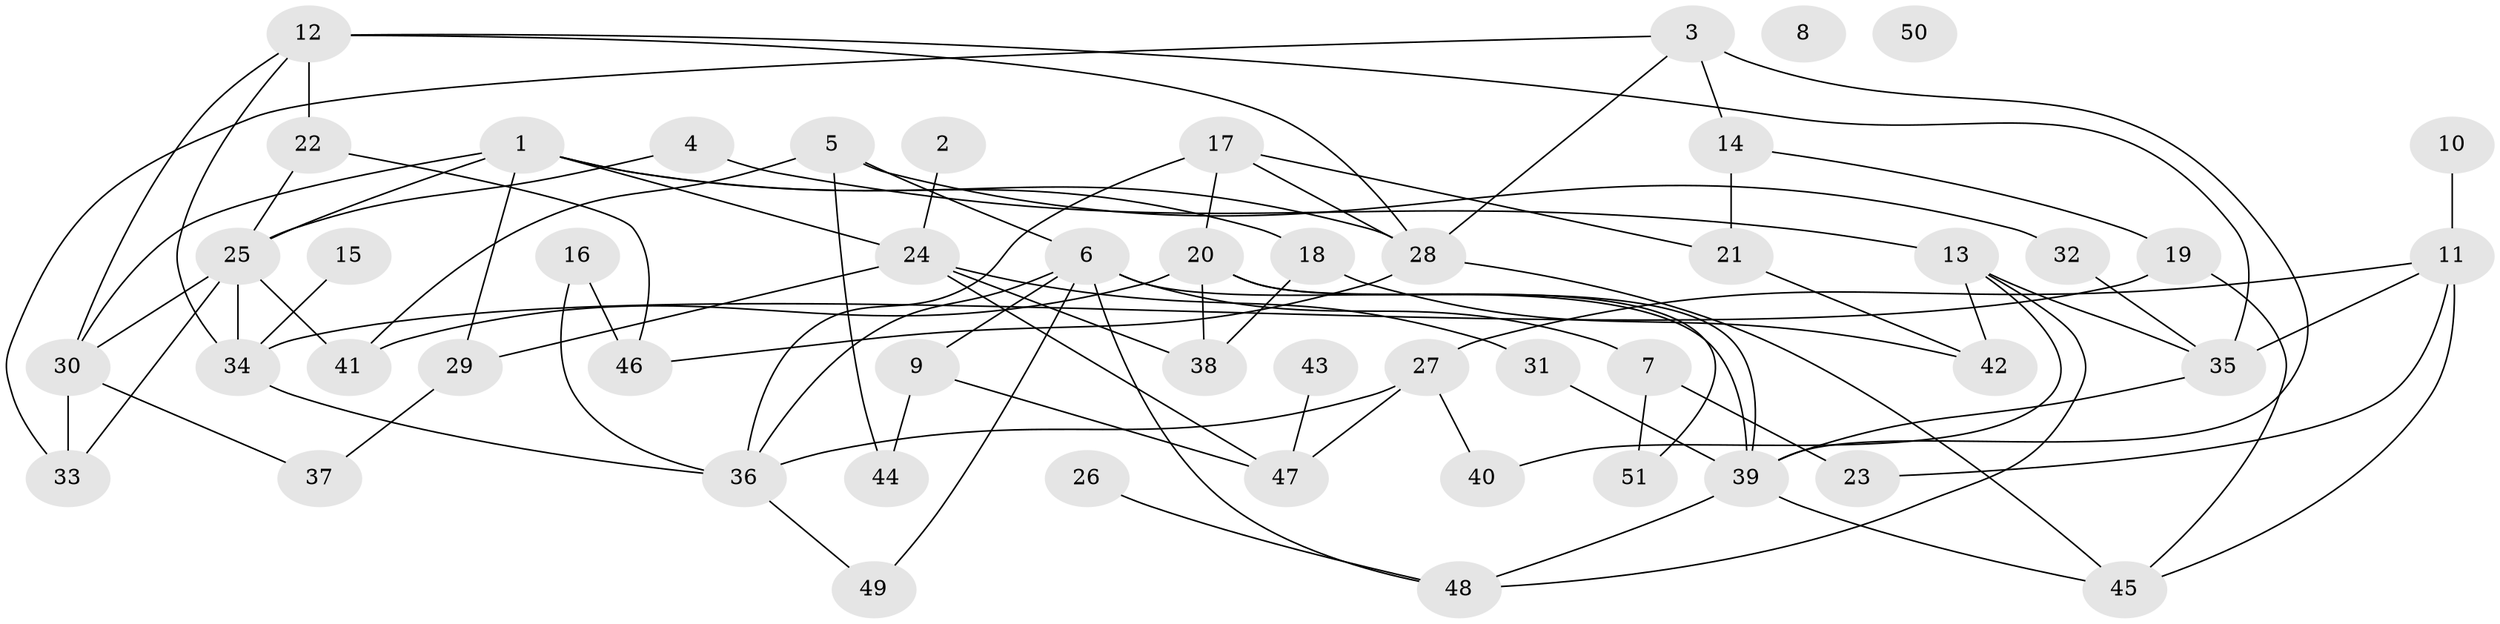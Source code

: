// coarse degree distribution, {9: 0.08571428571428572, 1: 0.08571428571428572, 2: 0.2, 0: 0.05714285714285714, 3: 0.2, 6: 0.02857142857142857, 4: 0.17142857142857143, 5: 0.08571428571428572, 7: 0.05714285714285714, 8: 0.02857142857142857}
// Generated by graph-tools (version 1.1) at 2025/16/03/04/25 18:16:31]
// undirected, 51 vertices, 86 edges
graph export_dot {
graph [start="1"]
  node [color=gray90,style=filled];
  1;
  2;
  3;
  4;
  5;
  6;
  7;
  8;
  9;
  10;
  11;
  12;
  13;
  14;
  15;
  16;
  17;
  18;
  19;
  20;
  21;
  22;
  23;
  24;
  25;
  26;
  27;
  28;
  29;
  30;
  31;
  32;
  33;
  34;
  35;
  36;
  37;
  38;
  39;
  40;
  41;
  42;
  43;
  44;
  45;
  46;
  47;
  48;
  49;
  50;
  51;
  1 -- 18;
  1 -- 24;
  1 -- 25;
  1 -- 28;
  1 -- 29;
  1 -- 30;
  2 -- 24;
  3 -- 14;
  3 -- 28;
  3 -- 33;
  3 -- 39;
  4 -- 13;
  4 -- 25;
  5 -- 6;
  5 -- 32;
  5 -- 41;
  5 -- 44;
  6 -- 7;
  6 -- 9;
  6 -- 36;
  6 -- 39;
  6 -- 48;
  6 -- 49;
  7 -- 23;
  7 -- 51;
  9 -- 44;
  9 -- 47;
  10 -- 11;
  11 -- 23;
  11 -- 27;
  11 -- 35;
  11 -- 45;
  12 -- 22;
  12 -- 28;
  12 -- 30;
  12 -- 34;
  12 -- 35;
  13 -- 35;
  13 -- 40;
  13 -- 42;
  13 -- 48;
  14 -- 19;
  14 -- 21;
  15 -- 34;
  16 -- 36;
  16 -- 46;
  17 -- 20;
  17 -- 21;
  17 -- 28;
  17 -- 36;
  18 -- 38;
  18 -- 42;
  19 -- 34;
  19 -- 45;
  20 -- 38;
  20 -- 39;
  20 -- 41;
  20 -- 51;
  21 -- 42;
  22 -- 25;
  22 -- 46;
  24 -- 29;
  24 -- 31;
  24 -- 38;
  24 -- 47;
  25 -- 30;
  25 -- 33;
  25 -- 34;
  25 -- 41;
  26 -- 48;
  27 -- 36;
  27 -- 40;
  27 -- 47;
  28 -- 45;
  28 -- 46;
  29 -- 37;
  30 -- 33;
  30 -- 37;
  31 -- 39;
  32 -- 35;
  34 -- 36;
  35 -- 39;
  36 -- 49;
  39 -- 45;
  39 -- 48;
  43 -- 47;
}
